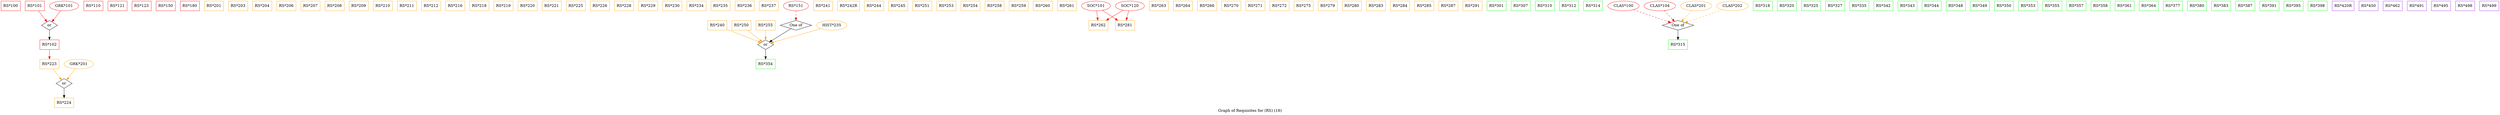 strict digraph "" {
	graph [bb="0,0,9211,419",
		label="Graph of Requisites for (RS) (16)",
		lheight=0.21,
		lp="4605.5,11.5",
		lwidth=3.26
	];
	node [label="\N"];
	"RS*100"	[color=red,
		height=0.5,
		pos="35.5,401",
		shape=box,
		width=0.98611];
	"RS*101"	[color=red,
		height=0.5,
		pos="124.5,401",
		shape=box,
		width=0.98611];
	or455	[height=0.5,
		label=or,
		pos="178.5,329",
		shape=diamond,
		width=0.81703];
	"RS*101" -> or455	[color=red,
		pos="e,169.53,341.63 137.85,382.7 145.56,372.7 155.28,360.09 163.29,349.72"];
	"RS*102"	[color=red,
		height=0.5,
		pos="178.5,257",
		shape=box,
		width=0.98611];
	or455 -> "RS*102"	[pos="e,178.5,275.1 178.5,310.7 178.5,302.98 178.5,293.71 178.5,285.11"];
	"RS*223"	[color=orange,
		height=0.5,
		pos="178.5,185",
		shape=box,
		width=0.98611];
	"RS*102" -> "RS*223"	[color=red,
		pos="e,178.5,203.1 178.5,238.7 178.5,230.98 178.5,221.71 178.5,213.11"];
	or456	[height=0.5,
		label=or,
		pos="231.5,113",
		shape=diamond,
		width=0.81703];
	"RS*223" -> or456	[color=orange,
		pos="e,222.69,125.63 191.6,166.7 199.17,156.7 208.71,144.09 216.57,133.72"];
	"RS*224"	[color=orange,
		height=0.5,
		pos="231.5,41",
		shape=box,
		width=0.98611];
	or456 -> "RS*224"	[pos="e,231.5,59.104 231.5,94.697 231.5,86.983 231.5,77.712 231.5,69.112"];
	"GRK*101"	[color=red,
		height=0.5,
		pos="231.5,401",
		width=1.4985];
	"GRK*101" -> or455	[color=red,
		pos="e,187.49,341.87 218.94,383.41 211.38,373.43 201.71,360.66 193.72,350.1"];
	"RS*110"	[color=red,
		height=0.5,
		pos="338.5,401",
		shape=box,
		width=0.98611];
	"RS*121"	[color=red,
		height=0.5,
		pos="427.5,401",
		shape=box,
		width=0.98611];
	"RS*123"	[color=red,
		height=0.5,
		pos="516.5,401",
		shape=box,
		width=0.98611];
	"RS*150"	[color=red,
		height=0.5,
		pos="605.5,401",
		shape=box,
		width=0.98611];
	"RS*180"	[color=red,
		height=0.5,
		pos="694.5,401",
		shape=box,
		width=0.98611];
	"RS*201"	[color=orange,
		height=0.5,
		pos="783.5,401",
		shape=box,
		width=0.98611];
	"RS*203"	[color=orange,
		height=0.5,
		pos="872.5,401",
		shape=box,
		width=0.98611];
	"RS*204"	[color=orange,
		height=0.5,
		pos="961.5,401",
		shape=box,
		width=0.98611];
	"RS*206"	[color=orange,
		height=0.5,
		pos="1050.5,401",
		shape=box,
		width=0.98611];
	"RS*207"	[color=orange,
		height=0.5,
		pos="1139.5,401",
		shape=box,
		width=0.98611];
	"RS*208"	[color=orange,
		height=0.5,
		pos="1228.5,401",
		shape=box,
		width=0.98611];
	"RS*209"	[color=orange,
		height=0.5,
		pos="1317.5,401",
		shape=box,
		width=0.98611];
	"RS*210"	[color=orange,
		height=0.5,
		pos="1406.5,401",
		shape=box,
		width=0.98611];
	"RS*211"	[color=orange,
		height=0.5,
		pos="1495.5,401",
		shape=box,
		width=0.98611];
	"RS*212"	[color=orange,
		height=0.5,
		pos="1584.5,401",
		shape=box,
		width=0.98611];
	"RS*216"	[color=orange,
		height=0.5,
		pos="1673.5,401",
		shape=box,
		width=0.98611];
	"RS*218"	[color=orange,
		height=0.5,
		pos="1762.5,401",
		shape=box,
		width=0.98611];
	"RS*219"	[color=orange,
		height=0.5,
		pos="1851.5,401",
		shape=box,
		width=0.98611];
	"RS*220"	[color=orange,
		height=0.5,
		pos="1940.5,401",
		shape=box,
		width=0.98611];
	"RS*221"	[color=orange,
		height=0.5,
		pos="2029.5,401",
		shape=box,
		width=0.98611];
	"GRK*201"	[color=orange,
		height=0.5,
		pos="285.5,185",
		width=1.4985];
	"GRK*201" -> or456	[color=orange,
		pos="e,240.66,125.87 272.7,167.41 265,157.43 255.15,144.66 247.01,134.1"];
	"RS*225"	[color=orange,
		height=0.5,
		pos="2118.5,401",
		shape=box,
		width=0.98611];
	"RS*226"	[color=orange,
		height=0.5,
		pos="2207.5,401",
		shape=box,
		width=0.98611];
	"RS*228"	[color=orange,
		height=0.5,
		pos="2296.5,401",
		shape=box,
		width=0.98611];
	"RS*229"	[color=orange,
		height=0.5,
		pos="2385.5,401",
		shape=box,
		width=0.98611];
	"RS*230"	[color=orange,
		height=0.5,
		pos="2474.5,401",
		shape=box,
		width=0.98611];
	"RS*234"	[color=orange,
		height=0.5,
		pos="2563.5,401",
		shape=box,
		width=0.98611];
	"RS*235"	[color=orange,
		height=0.5,
		pos="2652.5,401",
		shape=box,
		width=0.98611];
	"RS*236"	[color=orange,
		height=0.5,
		pos="2741.5,401",
		shape=box,
		width=0.98611];
	"RS*237"	[color=orange,
		height=0.5,
		pos="2830.5,401",
		shape=box,
		width=0.98611];
	"RS*240"	[color=orange,
		height=0.5,
		pos="2641.5,329",
		shape=box,
		width=0.98611];
	or457	[height=0.5,
		label=or,
		pos="2819.5,257",
		shape=diamond,
		width=0.81703];
	"RS*240" -> or457	[color=orange,
		pos="e,2802.3,264.76 2677.1,314 2711.2,300.6 2761.9,280.67 2792.7,268.55"];
	"RS*354"	[color=green,
		height=0.5,
		pos="2819.5,185",
		shape=box,
		width=0.98611];
	or457 -> "RS*354"	[pos="e,2819.5,203.1 2819.5,238.7 2819.5,230.98 2819.5,221.71 2819.5,213.11"];
	"RS*241"	[color=orange,
		height=0.5,
		pos="3030.5,401",
		shape=box,
		width=0.98611];
	"RS*242R"	[color=orange,
		height=0.5,
		pos="3124.5,401",
		shape=box,
		width=1.125];
	"RS*244"	[color=orange,
		height=0.5,
		pos="3218.5,401",
		shape=box,
		width=0.98611];
	"RS*245"	[color=orange,
		height=0.5,
		pos="3307.5,401",
		shape=box,
		width=0.98611];
	"RS*250"	[color=orange,
		height=0.5,
		pos="2730.5,329",
		shape=box,
		width=0.98611];
	"RS*250" -> or457	[color=orange,
		pos="e,2807.3,267.58 2752.5,310.7 2766.8,299.43 2785.4,284.85 2799.3,273.88"];
	"RS*251"	[color=orange,
		height=0.5,
		pos="3396.5,401",
		shape=box,
		width=0.98611];
	"RS*253"	[color=orange,
		height=0.5,
		pos="3485.5,401",
		shape=box,
		width=0.98611];
	"RS*254"	[color=orange,
		height=0.5,
		pos="3574.5,401",
		shape=box,
		width=0.98611];
	"RS*255"	[color=orange,
		height=0.5,
		pos="2819.5,329",
		shape=box,
		width=0.98611];
	"RS*255" -> or457	[color=orange,
		pos="e,2819.5,275.1 2819.5,310.7 2819.5,302.98 2819.5,293.71 2819.5,285.11"];
	"RS*258"	[color=orange,
		height=0.5,
		pos="3663.5,401",
		shape=box,
		width=0.98611];
	"RS*259"	[color=orange,
		height=0.5,
		pos="3752.5,401",
		shape=box,
		width=0.98611];
	"RS*260"	[color=orange,
		height=0.5,
		pos="3841.5,401",
		shape=box,
		width=0.98611];
	"RS*261"	[color=orange,
		height=0.5,
		pos="3930.5,401",
		shape=box,
		width=0.98611];
	"RS*262"	[color=orange,
		height=0.5,
		pos="4046.5,329",
		shape=box,
		width=0.98611];
	"SOC*101"	[color=red,
		height=0.5,
		pos="4037.5,401",
		width=1.4804];
	"SOC*101" -> "RS*262"	[color=red,
		pos="e,4044.3,347.1 4039.7,382.7 4040.7,374.98 4041.9,365.71 4043,357.11"];
	"RS*281"	[color=orange,
		height=0.5,
		pos="4144.5,329",
		shape=box,
		width=0.98611];
	"SOC*101" -> "RS*281"	[color=red,
		pos="e,4118.4,347.04 4061,384.64 4075.3,375.27 4093.9,363.12 4109.9,352.65"];
	"SOC*120"	[color=red,
		height=0.5,
		pos="4162.5,401",
		width=1.4804];
	"SOC*120" -> "RS*262"	[color=red,
		pos="e,4075,347.21 4137.6,384.98 4122,375.54 4101.5,363.18 4083.9,352.57"];
	"SOC*120" -> "RS*281"	[color=red,
		pos="e,4148.9,347.28 4158.1,383.05 4156.1,375.26 4153.7,365.82 4151.5,357.08"];
	"RS*263"	[color=orange,
		height=0.5,
		pos="4269.5,401",
		shape=box,
		width=0.98611];
	"RS*264"	[color=orange,
		height=0.5,
		pos="4358.5,401",
		shape=box,
		width=0.98611];
	"RS*266"	[color=orange,
		height=0.5,
		pos="4447.5,401",
		shape=box,
		width=0.98611];
	"RS*270"	[color=orange,
		height=0.5,
		pos="4536.5,401",
		shape=box,
		width=0.98611];
	"RS*271"	[color=orange,
		height=0.5,
		pos="4625.5,401",
		shape=box,
		width=0.98611];
	"RS*272"	[color=orange,
		height=0.5,
		pos="4714.5,401",
		shape=box,
		width=0.98611];
	"RS*275"	[color=orange,
		height=0.5,
		pos="4803.5,401",
		shape=box,
		width=0.98611];
	"RS*279"	[color=orange,
		height=0.5,
		pos="4892.5,401",
		shape=box,
		width=0.98611];
	"RS*280"	[color=orange,
		height=0.5,
		pos="4981.5,401",
		shape=box,
		width=0.98611];
	"RS*283"	[color=orange,
		height=0.5,
		pos="5070.5,401",
		shape=box,
		width=0.98611];
	"RS*284"	[color=orange,
		height=0.5,
		pos="5159.5,401",
		shape=box,
		width=0.98611];
	"RS*285"	[color=orange,
		height=0.5,
		pos="5248.5,401",
		shape=box,
		width=0.98611];
	"RS*287"	[color=orange,
		height=0.5,
		pos="5337.5,401",
		shape=box,
		width=0.98611];
	"RS*291"	[color=orange,
		height=0.5,
		pos="5426.5,401",
		shape=box,
		width=0.98611];
	"RS*301"	[color=green,
		height=0.5,
		pos="5515.5,401",
		shape=box,
		width=0.98611];
	"RS*307"	[color=green,
		height=0.5,
		pos="5604.5,401",
		shape=box,
		width=0.98611];
	"RS*310"	[color=green,
		height=0.5,
		pos="5693.5,401",
		shape=box,
		width=0.98611];
	"RS*312"	[color=green,
		height=0.5,
		pos="5782.5,401",
		shape=box,
		width=0.98611];
	"RS*314"	[color=green,
		height=0.5,
		pos="5871.5,401",
		shape=box,
		width=0.98611];
	"RS*315"	[color=green,
		height=0.5,
		pos="6183.5,257",
		shape=box,
		width=0.98611];
	of255	[height=0.5,
		label="One of",
		pos="6183.5,329",
		shape=diamond,
		width=1.6085];
	of255 -> "RS*315"	[pos="e,6183.5,275.1 6183.5,310.7 6183.5,302.98 6183.5,293.71 6183.5,285.11"];
	"CLAS*100"	[color=red,
		height=0.5,
		pos="5982.5,401",
		width=1.6068];
	"CLAS*100" -> of255	[color=red,
		pos="e,6157.5,339.04 6019.8,387 6056.5,374.24 6111.9,354.93 6147.9,342.38",
		style=dashed];
	"CLAS*104"	[color=red,
		height=0.5,
		pos="6116.5,401",
		width=1.6068];
	"CLAS*104" -> of255	[color=red,
		pos="e,6170.9,343.2 6132.4,383.41 6141.8,373.62 6153.7,361.13 6163.7,350.7",
		style=dashed];
	"CLAS*201"	[color=orange,
		height=0.5,
		pos="6250.5,401",
		width=1.6068];
	"CLAS*201" -> of255	[color=orange,
		pos="e,6196.1,343.2 6234.6,383.41 6225.2,373.62 6213.3,361.13 6203.3,350.7",
		style=dashed];
	"CLAS*202"	[color=orange,
		height=0.5,
		pos="6384.5,401",
		width=1.6068];
	"CLAS*202" -> of255	[color=orange,
		pos="e,6209.5,339.04 6347.2,387 6310.5,374.24 6255.1,354.93 6219.1,342.38",
		style=dashed];
	"RS*318"	[color=green,
		height=0.5,
		pos="6495.5,401",
		shape=box,
		width=0.98611];
	"RS*320"	[color=green,
		height=0.5,
		pos="6584.5,401",
		shape=box,
		width=0.98611];
	"RS*325"	[color=green,
		height=0.5,
		pos="6673.5,401",
		shape=box,
		width=0.98611];
	"RS*327"	[color=green,
		height=0.5,
		pos="6762.5,401",
		shape=box,
		width=0.98611];
	"RS*335"	[color=green,
		height=0.5,
		pos="6851.5,401",
		shape=box,
		width=0.98611];
	"RS*342"	[color=green,
		height=0.5,
		pos="6940.5,401",
		shape=box,
		width=0.98611];
	"RS*343"	[color=green,
		height=0.5,
		pos="7029.5,401",
		shape=box,
		width=0.98611];
	"RS*344"	[color=green,
		height=0.5,
		pos="7118.5,401",
		shape=box,
		width=0.98611];
	"RS*348"	[color=green,
		height=0.5,
		pos="7207.5,401",
		shape=box,
		width=0.98611];
	"RS*349"	[color=green,
		height=0.5,
		pos="7296.5,401",
		shape=box,
		width=0.98611];
	"RS*350"	[color=green,
		height=0.5,
		pos="7385.5,401",
		shape=box,
		width=0.98611];
	"RS*353"	[color=green,
		height=0.5,
		pos="7474.5,401",
		shape=box,
		width=0.98611];
	of256	[height=0.5,
		label="One of",
		pos="2930.5,329",
		shape=diamond,
		width=1.6085];
	of256 -> or457	[pos="e,2833.3,266.7 2912.2,316.44 2892.9,304.26 2862.4,285.08 2841.8,272.04"];
	"RS*151"	[color=red,
		height=0.5,
		pos="2930.5,401",
		width=1.2818];
	"RS*151" -> of256	[color=red,
		pos="e,2930.5,347.1 2930.5,382.7 2930.5,374.98 2930.5,365.71 2930.5,357.11",
		style=dashed];
	"HIST*235"	[color=orange,
		height=0.5,
		pos="3062.5,329",
		width=1.5526];
	"HIST*235" -> or457	[color=orange,
		pos="e,2838.4,263.44 3022.4,316.44 2973.3,302.31 2891.5,278.73 2848.3,266.28"];
	"RS*355"	[color=green,
		height=0.5,
		pos="7563.5,401",
		shape=box,
		width=0.98611];
	"RS*357"	[color=green,
		height=0.5,
		pos="7652.5,401",
		shape=box,
		width=0.98611];
	"RS*358"	[color=green,
		height=0.5,
		pos="7741.5,401",
		shape=box,
		width=0.98611];
	"RS*361"	[color=green,
		height=0.5,
		pos="7830.5,401",
		shape=box,
		width=0.98611];
	"RS*364"	[color=green,
		height=0.5,
		pos="7919.5,401",
		shape=box,
		width=0.98611];
	"RS*377"	[color=green,
		height=0.5,
		pos="8008.5,401",
		shape=box,
		width=0.98611];
	"RS*380"	[color=green,
		height=0.5,
		pos="8097.5,401",
		shape=box,
		width=0.98611];
	"RS*383"	[color=green,
		height=0.5,
		pos="8186.5,401",
		shape=box,
		width=0.98611];
	"RS*387"	[color=green,
		height=0.5,
		pos="8275.5,401",
		shape=box,
		width=0.98611];
	"RS*391"	[color=green,
		height=0.5,
		pos="8364.5,401",
		shape=box,
		width=0.98611];
	"RS*395"	[color=green,
		height=0.5,
		pos="8453.5,401",
		shape=box,
		width=0.98611];
	"RS*398"	[color=green,
		height=0.5,
		pos="8542.5,401",
		shape=box,
		width=0.98611];
	"RS*420R"	[color=purple,
		height=0.5,
		pos="8636.5,401",
		shape=box,
		width=1.125];
	"RS*450"	[color=purple,
		height=0.5,
		pos="8730.5,401",
		shape=box,
		width=0.98611];
	"RS*462"	[color=purple,
		height=0.5,
		pos="8819.5,401",
		shape=box,
		width=0.98611];
	"RS*491"	[color=purple,
		height=0.5,
		pos="8908.5,401",
		shape=box,
		width=0.98611];
	"RS*495"	[color=purple,
		height=0.5,
		pos="8997.5,401",
		shape=box,
		width=0.98611];
	"RS*498"	[color=purple,
		height=0.5,
		pos="9086.5,401",
		shape=box,
		width=0.98611];
	"RS*499"	[color=purple,
		height=0.5,
		pos="9175.5,401",
		shape=box,
		width=0.98611];
}
